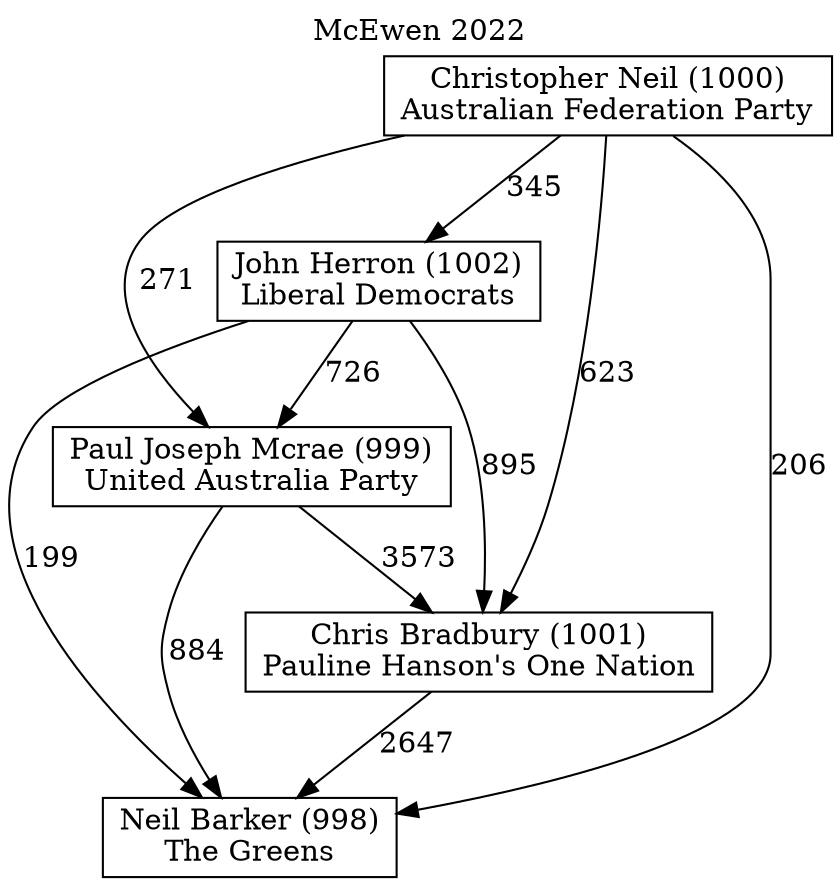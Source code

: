 // House preference flow
digraph "Neil Barker (998)_McEwen_2022" {
	graph [label="McEwen 2022" labelloc=t mclimit=10]
	node [shape=box]
	"Chris Bradbury (1001)" [label="Chris Bradbury (1001)
Pauline Hanson's One Nation"]
	"John Herron (1002)" [label="John Herron (1002)
Liberal Democrats"]
	"Neil Barker (998)" [label="Neil Barker (998)
The Greens"]
	"Paul Joseph Mcrae (999)" [label="Paul Joseph Mcrae (999)
United Australia Party"]
	"Christopher Neil (1000)" [label="Christopher Neil (1000)
Australian Federation Party"]
	"Christopher Neil (1000)" -> "John Herron (1002)" [label=345]
	"Christopher Neil (1000)" -> "Chris Bradbury (1001)" [label=623]
	"John Herron (1002)" -> "Chris Bradbury (1001)" [label=895]
	"Christopher Neil (1000)" -> "Paul Joseph Mcrae (999)" [label=271]
	"Chris Bradbury (1001)" -> "Neil Barker (998)" [label=2647]
	"John Herron (1002)" -> "Paul Joseph Mcrae (999)" [label=726]
	"John Herron (1002)" -> "Neil Barker (998)" [label=199]
	"Paul Joseph Mcrae (999)" -> "Chris Bradbury (1001)" [label=3573]
	"Paul Joseph Mcrae (999)" -> "Neil Barker (998)" [label=884]
	"Christopher Neil (1000)" -> "Neil Barker (998)" [label=206]
}
